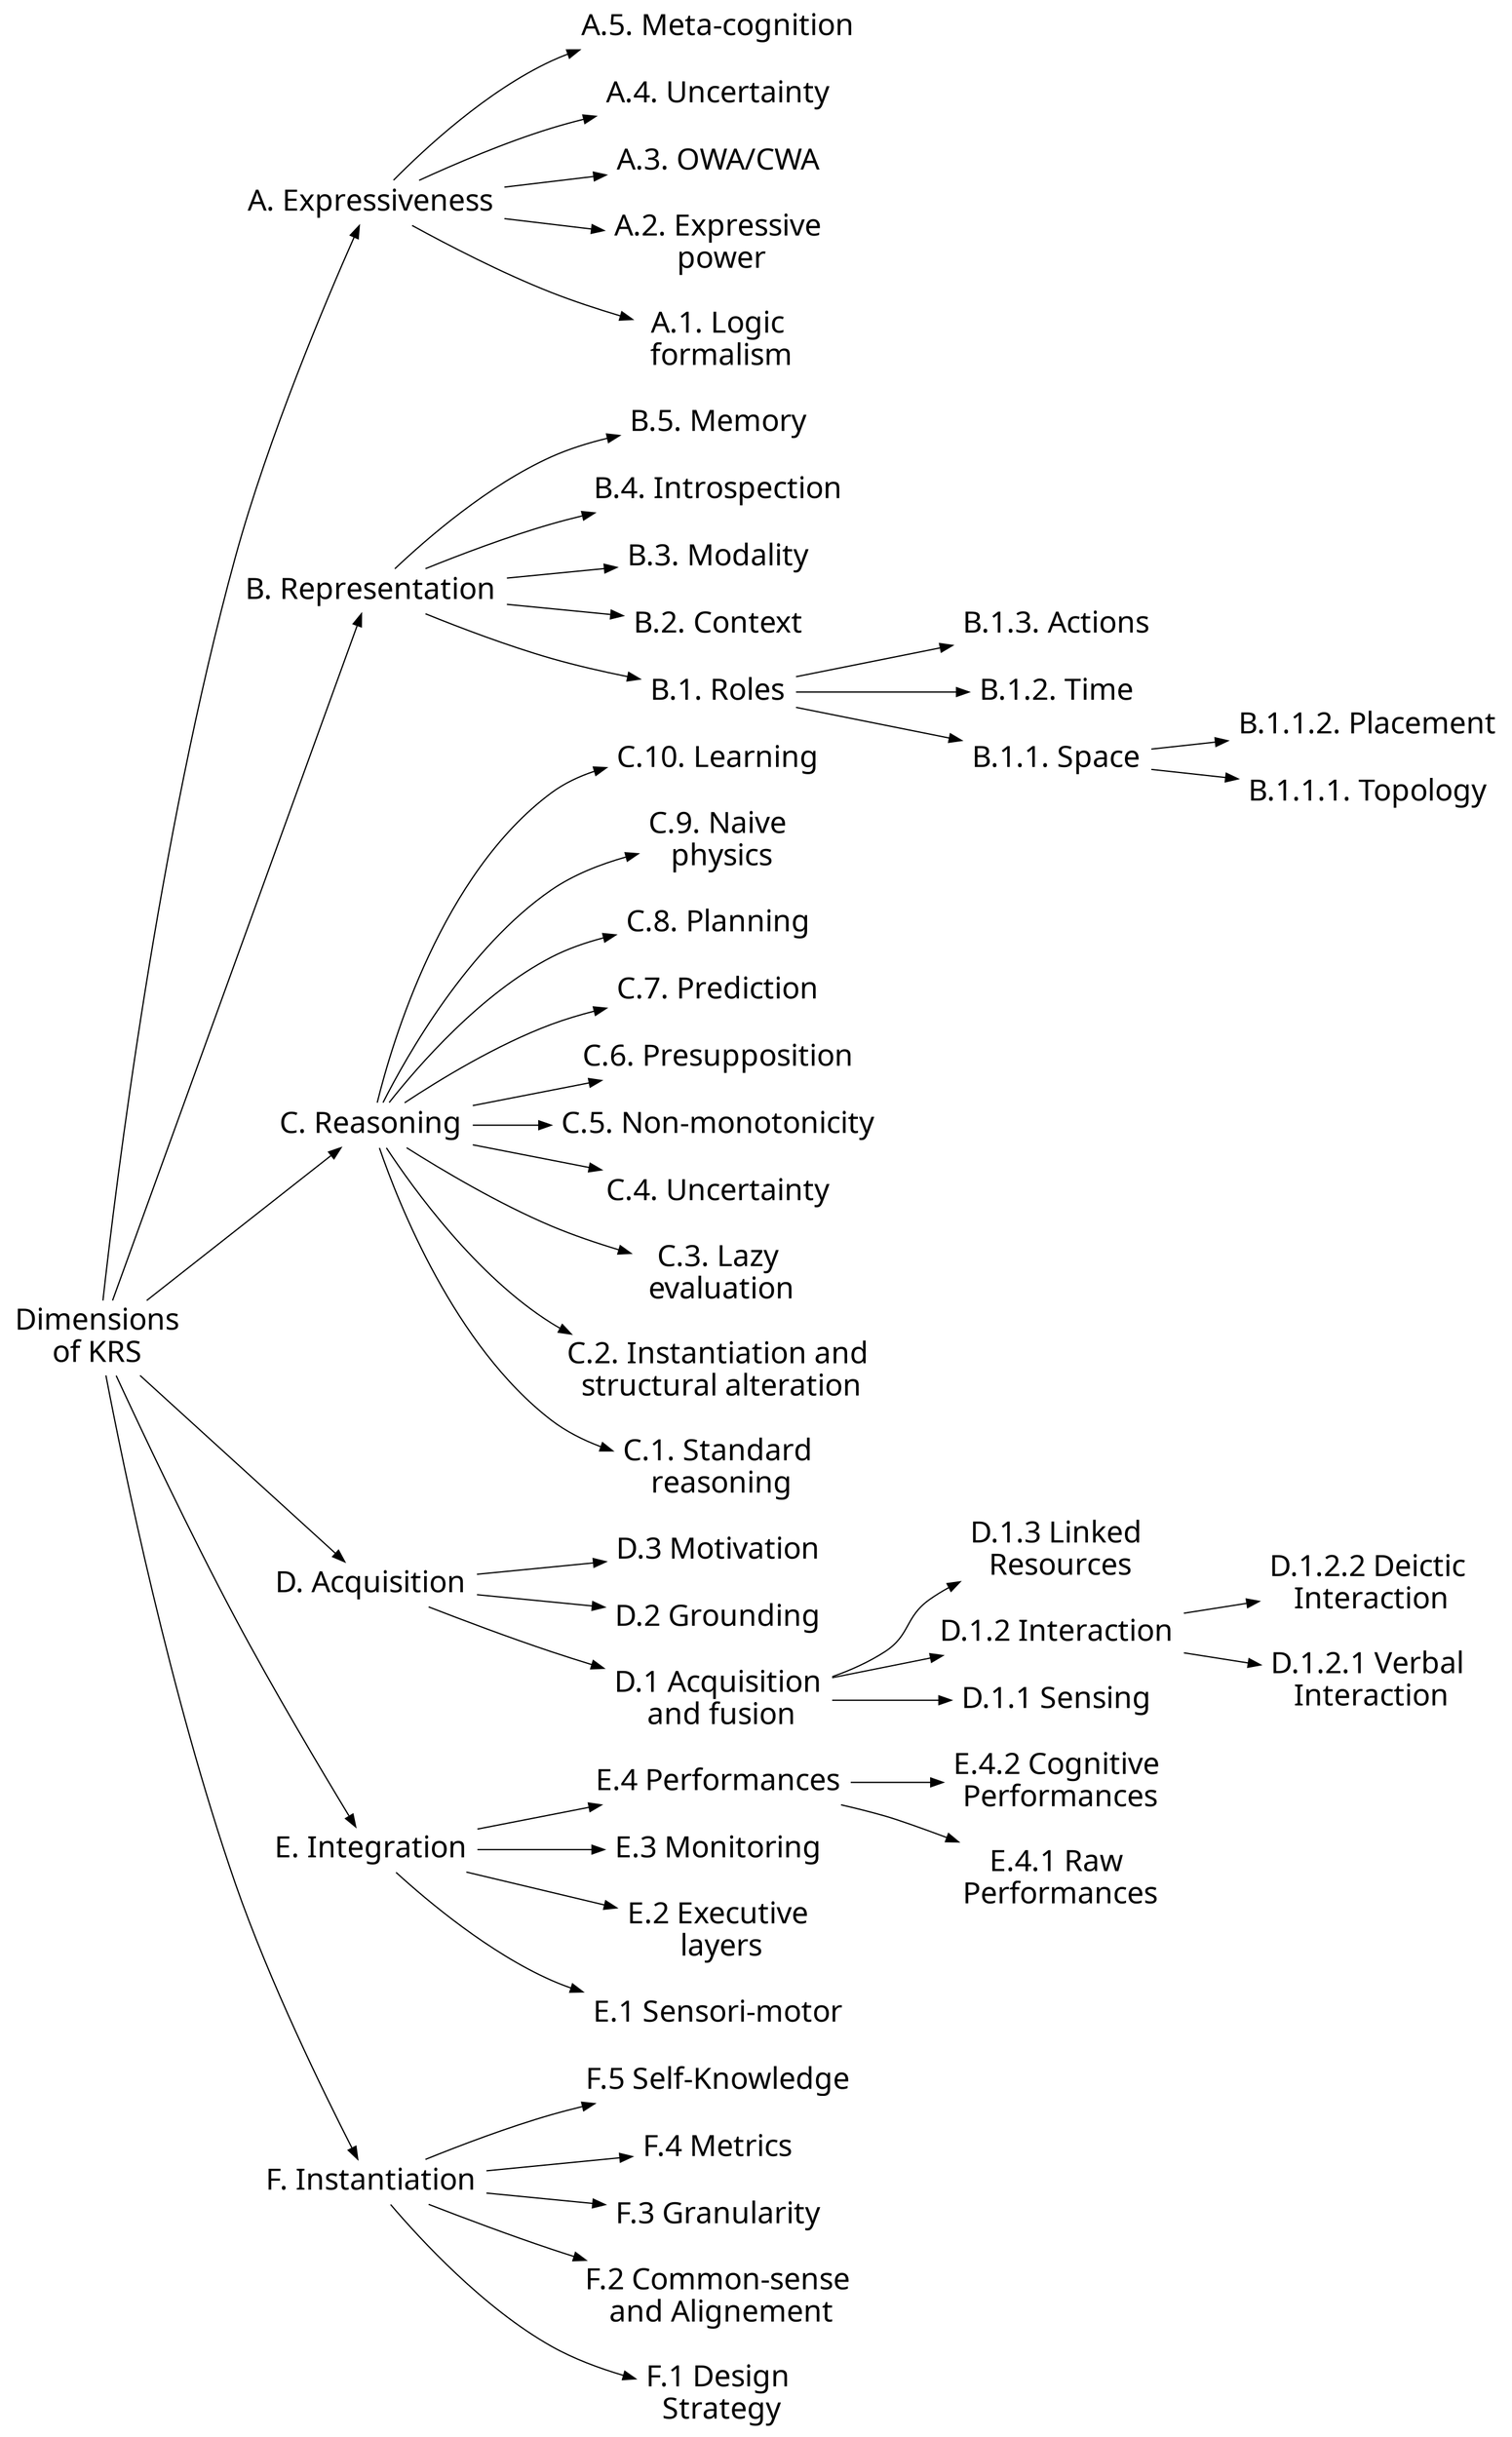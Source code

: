 strict digraph Knowledge {

rankdir=LR;
overlap=scale;

node [shape=plaintext,fontsize=24,fontname="Ubuntu"];

root [label="Dimensions\nof KRS"];
root -> A;
root -> B;
root -> C;
root -> D;
root -> E;
root -> F;

F [label="F. Instantiation"];
E [label="E. Integration"];
D [label="D. Acquisition"];
C [label="C. Reasoning"];
B [label="B. Representation"];
A [label="A. Expressiveness"];


A5 [label="A.5. Meta-cognition"];
A4 [label="A.4. Uncertainty"];
A3 [label="A.3. OWA/CWA"];
A2 [label="A.2. Expressive\n power"];
A1 [label="A.1. Logic\n formalism"];

A -> A1;
A -> A2;
A -> A3;
A -> A4;
A -> A5;

B5 [label="B.5. Memory"];
B4 [label="B.4. Introspection"];
B3 [label="B.3. Modality"];
B2 [label="B.2. Context"];
B1 [label="B.1. Roles"];


B13 [label="B.1.3. Actions"];
B12 [label="B.1.2. Time"];
B11 [label="B.1.1. Space"];

B112 [label="B.1.1.2. Placement"];
B111 [label="B.1.1.1. Topology"];

B -> B1 -> B11 -> B111;
           B11 -> B112;
     B1 -> B12;
     B1 -> B13;
B -> B2;
B -> B3;
B -> B4;
B -> B5;



C10 [label="C.10. Learning"];
C9 [label="C.9. Naive\n physics"];
C8 [label="C.8. Planning"];
C7 [label="C.7. Prediction"];
C6 [label="C.6. Presupposition"];
C5 [label="C.5. Non-monotonicity"];
C4 [label="C.4. Uncertainty"];
C3 [label="C.3. Lazy\n evaluation"];
C2 [label="C.2. Instantiation and\n structural alteration"];
C1 [label="C.1. Standard\n reasoning"];

C -> C1;
C -> C2;
C -> C3;
C -> C4;
C -> C5;
C -> C6;
C -> C7;
C -> C8;
C -> C9;
C -> C10;

D3 [label="D.3 Motivation"];
D2 [label="D.2 Grounding"];
D1 [label="D.1 Acquisition\n and fusion"];

D13 [label="D.1.3 Linked\n Resources"];
D12 [label="D.1.2 Interaction"];
D11 [label="D.1.1 Sensing"];

D122 [label="D.1.2.2 Deictic\n Interaction"];
D121 [label="D.1.2.1 Verbal\n Interaction"];

D -> D1 -> D11;
     D1 -> D12 -> D121;
           D12 -> D122;
     D1 -> D13;
D -> D2;
D -> D3;

E4 [label="E.4 Performances"];
E3 [label="E.3 Monitoring"];
E2 [label="E.2 Executive\n layers"];
E1 [label="E.1 Sensori-motor"];

E42 [label="E.4.2 Cognitive\n Performances"];
E41 [label="E.4.1 Raw\n Performances"];

E -> E1;
E -> E2;
E -> E3;
E -> E4 -> E41;
     E4 -> E42;

F5 [label="F.5 Self-Knowledge"];
F4 [label="F.4 Metrics"];
F3 [label="F.3 Granularity"];
F2 [label="F.2 Common-sense\n and Alignement"];
F1 [label="F.1 Design\n Strategy"];

F -> F1;
F -> F2;
F -> F3;
F -> F4;
F -> F5;

}
            
